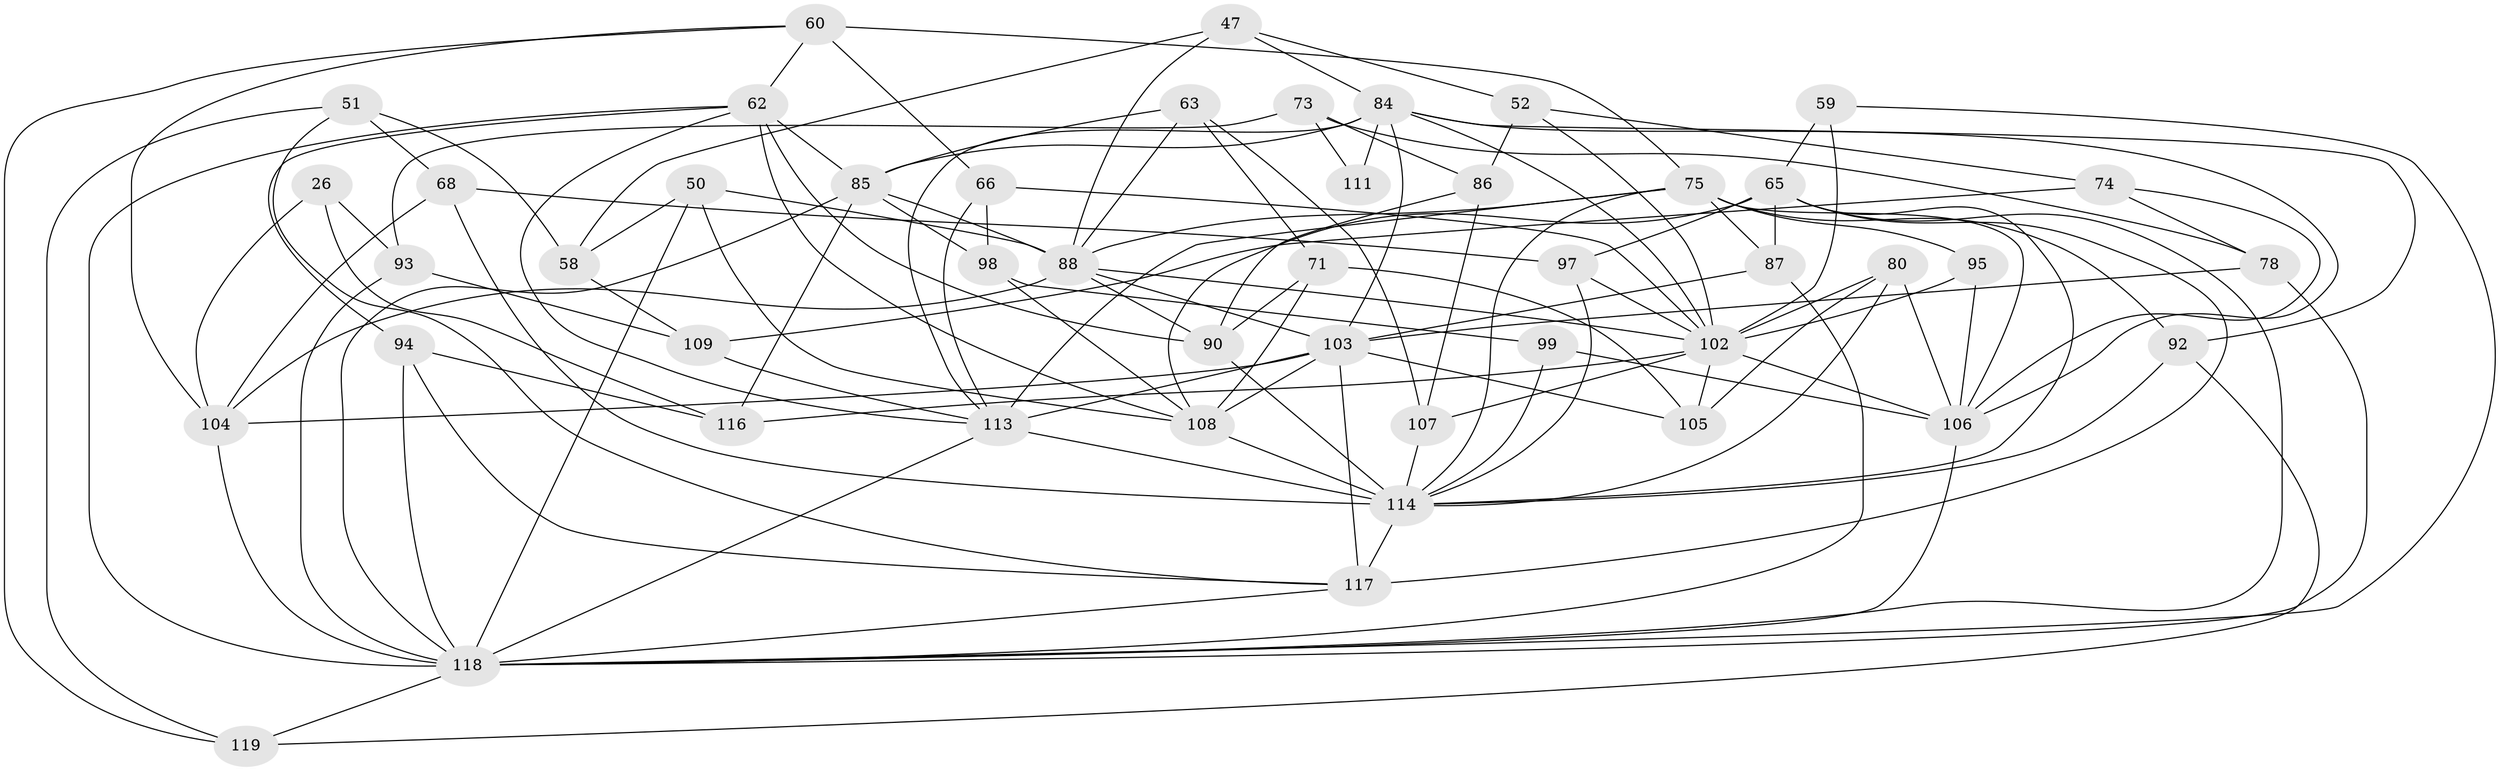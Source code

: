 // original degree distribution, {4: 1.0}
// Generated by graph-tools (version 1.1) at 2025/02/03/04/25 22:02:29]
// undirected, 47 vertices, 126 edges
graph export_dot {
graph [start="1"]
  node [color=gray90,style=filled];
  26 [super="+25"];
  47;
  50;
  51;
  52;
  58;
  59;
  60 [super="+54"];
  62 [super="+1+24+48"];
  63;
  65 [super="+2+10+16"];
  66;
  68 [super="+35"];
  71;
  73;
  74;
  75 [super="+39+43"];
  78;
  80;
  84 [super="+9+67"];
  85 [super="+69"];
  86;
  87 [super="+61"];
  88 [super="+7+11+55"];
  90 [super="+82"];
  92;
  93 [super="+49"];
  94;
  95;
  97 [super="+56"];
  98;
  99;
  102 [super="+77+91"];
  103 [super="+72+81"];
  104 [super="+3+83"];
  105;
  106 [super="+17+89"];
  107;
  108 [super="+100+64"];
  109;
  111;
  113 [super="+20+42+70+110"];
  114 [super="+96"];
  116;
  117 [super="+115"];
  118 [super="+19+57+112+101"];
  119;
  26 -- 116;
  26 -- 104 [weight=3];
  26 -- 93 [weight=2];
  47 -- 58;
  47 -- 52;
  47 -- 84;
  47 -- 88;
  50 -- 58;
  50 -- 88;
  50 -- 118;
  50 -- 108;
  51 -- 58;
  51 -- 119;
  51 -- 117;
  51 -- 68;
  52 -- 86;
  52 -- 74;
  52 -- 102;
  58 -- 109;
  59 -- 65 [weight=2];
  59 -- 118;
  59 -- 102;
  60 -- 62;
  60 -- 119;
  60 -- 104;
  60 -- 66;
  60 -- 75 [weight=2];
  62 -- 108 [weight=2];
  62 -- 85 [weight=3];
  62 -- 90 [weight=2];
  62 -- 118;
  62 -- 94;
  62 -- 113 [weight=2];
  63 -- 107;
  63 -- 71;
  63 -- 88;
  63 -- 85;
  65 -- 97 [weight=2];
  65 -- 108 [weight=2];
  65 -- 117 [weight=2];
  65 -- 87 [weight=2];
  65 -- 114;
  65 -- 118;
  66 -- 98;
  66 -- 113;
  66 -- 102;
  68 -- 97 [weight=2];
  68 -- 104 [weight=2];
  68 -- 114;
  71 -- 105;
  71 -- 90;
  71 -- 108;
  73 -- 86;
  73 -- 78;
  73 -- 111;
  73 -- 93;
  74 -- 109;
  74 -- 78;
  74 -- 106;
  75 -- 87 [weight=3];
  75 -- 106;
  75 -- 88 [weight=2];
  75 -- 113 [weight=3];
  75 -- 114;
  75 -- 92;
  75 -- 95;
  78 -- 103;
  78 -- 118;
  80 -- 105;
  80 -- 102;
  80 -- 106;
  80 -- 114;
  84 -- 111 [weight=3];
  84 -- 85;
  84 -- 106;
  84 -- 113;
  84 -- 102;
  84 -- 103;
  84 -- 92;
  85 -- 98;
  85 -- 116;
  85 -- 118 [weight=2];
  85 -- 88;
  86 -- 107;
  86 -- 90;
  87 -- 118 [weight=2];
  87 -- 103;
  88 -- 102 [weight=3];
  88 -- 103 [weight=3];
  88 -- 104;
  88 -- 90;
  90 -- 114;
  92 -- 119;
  92 -- 114;
  93 -- 109;
  93 -- 118 [weight=2];
  94 -- 117;
  94 -- 116;
  94 -- 118;
  95 -- 106 [weight=2];
  95 -- 102;
  97 -- 114;
  97 -- 102;
  98 -- 99;
  98 -- 108;
  99 -- 106 [weight=2];
  99 -- 114;
  102 -- 107;
  102 -- 116;
  102 -- 105;
  102 -- 106;
  103 -- 105;
  103 -- 117;
  103 -- 113 [weight=2];
  103 -- 104;
  103 -- 108 [weight=3];
  104 -- 118 [weight=2];
  106 -- 118 [weight=3];
  107 -- 114;
  108 -- 114 [weight=2];
  109 -- 113;
  113 -- 114;
  113 -- 118;
  114 -- 117 [weight=2];
  117 -- 118;
  118 -- 119;
}
